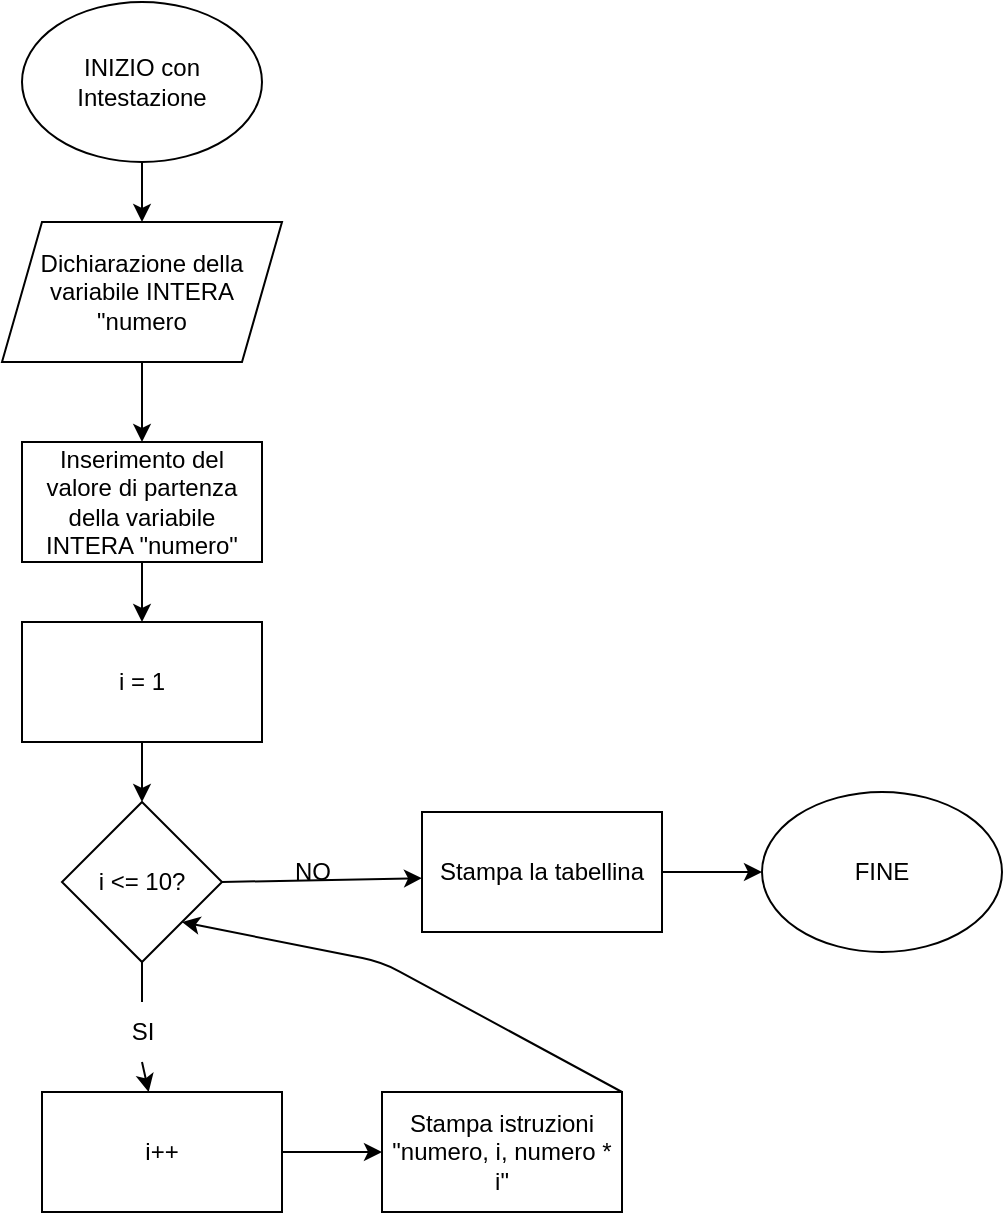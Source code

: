 <mxfile>
    <diagram id="wZbR3RGFdU76qGMo_JcF" name="Pagina-1">
        <mxGraphModel dx="617" dy="226" grid="1" gridSize="10" guides="1" tooltips="1" connect="1" arrows="1" fold="1" page="1" pageScale="1" pageWidth="827" pageHeight="1169" math="0" shadow="0">
            <root>
                <mxCell id="0"/>
                <mxCell id="1" parent="0"/>
                <mxCell id="4" value="" style="edgeStyle=none;html=1;" parent="1" source="2" target="3" edge="1">
                    <mxGeometry relative="1" as="geometry"/>
                </mxCell>
                <mxCell id="2" value="INIZIO con Intestazione" style="ellipse;whiteSpace=wrap;html=1;" parent="1" vertex="1">
                    <mxGeometry x="10" y="10" width="120" height="80" as="geometry"/>
                </mxCell>
                <mxCell id="6" value="" style="edgeStyle=none;html=1;" parent="1" source="3" target="5" edge="1">
                    <mxGeometry relative="1" as="geometry"/>
                </mxCell>
                <mxCell id="3" value="Dichiarazione della variabile INTERA &quot;numero" style="shape=parallelogram;perimeter=parallelogramPerimeter;whiteSpace=wrap;html=1;fixedSize=1;" parent="1" vertex="1">
                    <mxGeometry y="120" width="140" height="70" as="geometry"/>
                </mxCell>
                <mxCell id="8" value="" style="edgeStyle=none;html=1;" parent="1" source="5" edge="1">
                    <mxGeometry relative="1" as="geometry">
                        <mxPoint x="70" y="320" as="targetPoint"/>
                    </mxGeometry>
                </mxCell>
                <mxCell id="5" value="Inserimento del valore di partenza della variabile INTERA &quot;numero&quot;" style="rounded=0;whiteSpace=wrap;html=1;" parent="1" vertex="1">
                    <mxGeometry x="10" y="230" width="120" height="60" as="geometry"/>
                </mxCell>
                <mxCell id="13" value="" style="edgeStyle=none;html=1;" parent="1" source="10" target="11" edge="1">
                    <mxGeometry relative="1" as="geometry"/>
                </mxCell>
                <mxCell id="10" value="i = 1" style="rounded=0;whiteSpace=wrap;html=1;" parent="1" vertex="1">
                    <mxGeometry x="10" y="320" width="120" height="60" as="geometry"/>
                </mxCell>
                <mxCell id="14" style="edgeStyle=none;html=1;exitX=0.5;exitY=1;exitDx=0;exitDy=0;startArrow=none;" parent="1" source="32" target="15" edge="1">
                    <mxGeometry relative="1" as="geometry">
                        <mxPoint x="70" y="520" as="targetPoint"/>
                    </mxGeometry>
                </mxCell>
                <mxCell id="24" style="edgeStyle=none;html=1;exitX=1;exitY=0.5;exitDx=0;exitDy=0;" parent="1" source="11" edge="1">
                    <mxGeometry relative="1" as="geometry">
                        <mxPoint x="210" y="448.077" as="targetPoint"/>
                    </mxGeometry>
                </mxCell>
                <mxCell id="11" value="i &amp;lt;= 10?" style="rhombus;whiteSpace=wrap;html=1;" parent="1" vertex="1">
                    <mxGeometry x="30" y="410" width="80" height="80" as="geometry"/>
                </mxCell>
                <mxCell id="34" style="edgeStyle=none;html=1;exitX=1;exitY=0.5;exitDx=0;exitDy=0;entryX=0;entryY=0.5;entryDx=0;entryDy=0;" edge="1" parent="1" source="15" target="16">
                    <mxGeometry relative="1" as="geometry"/>
                </mxCell>
                <mxCell id="15" value="i++" style="rounded=0;whiteSpace=wrap;html=1;" parent="1" vertex="1">
                    <mxGeometry x="20" y="555" width="120" height="60" as="geometry"/>
                </mxCell>
                <mxCell id="20" style="edgeStyle=none;html=1;exitX=1;exitY=0;exitDx=0;exitDy=0;entryX=1;entryY=1;entryDx=0;entryDy=0;" parent="1" source="16" edge="1" target="11">
                    <mxGeometry relative="1" as="geometry">
                        <mxPoint x="170" y="480" as="targetPoint"/>
                        <Array as="points">
                            <mxPoint x="190" y="490"/>
                        </Array>
                    </mxGeometry>
                </mxCell>
                <mxCell id="16" value="Stampa istruzioni &quot;numero, i, numero * i&quot;" style="rounded=0;whiteSpace=wrap;html=1;" parent="1" vertex="1">
                    <mxGeometry x="190" y="555" width="120" height="60" as="geometry"/>
                </mxCell>
                <mxCell id="26" value="NO" style="text;html=1;align=center;verticalAlign=middle;resizable=0;points=[];autosize=1;strokeColor=none;fillColor=none;" parent="1" vertex="1">
                    <mxGeometry x="135" y="430" width="40" height="30" as="geometry"/>
                </mxCell>
                <mxCell id="30" style="edgeStyle=none;html=1;exitX=1;exitY=0.5;exitDx=0;exitDy=0;" edge="1" parent="1" source="29" target="31">
                    <mxGeometry relative="1" as="geometry">
                        <mxPoint x="370" y="445" as="targetPoint"/>
                    </mxGeometry>
                </mxCell>
                <mxCell id="29" value="Stampa la tabellina" style="rounded=0;whiteSpace=wrap;html=1;" vertex="1" parent="1">
                    <mxGeometry x="210" y="415" width="120" height="60" as="geometry"/>
                </mxCell>
                <mxCell id="31" value="FINE" style="ellipse;whiteSpace=wrap;html=1;" vertex="1" parent="1">
                    <mxGeometry x="380" y="405" width="120" height="80" as="geometry"/>
                </mxCell>
                <mxCell id="33" value="" style="edgeStyle=none;html=1;exitX=0.5;exitY=1;exitDx=0;exitDy=0;endArrow=none;" edge="1" parent="1" source="11" target="32">
                    <mxGeometry relative="1" as="geometry">
                        <mxPoint x="76.25" y="540" as="targetPoint"/>
                        <mxPoint x="70" y="490" as="sourcePoint"/>
                    </mxGeometry>
                </mxCell>
                <mxCell id="32" value="SI" style="text;html=1;align=center;verticalAlign=middle;resizable=0;points=[];autosize=1;strokeColor=none;fillColor=none;" vertex="1" parent="1">
                    <mxGeometry x="55" y="510" width="30" height="30" as="geometry"/>
                </mxCell>
            </root>
        </mxGraphModel>
    </diagram>
</mxfile>